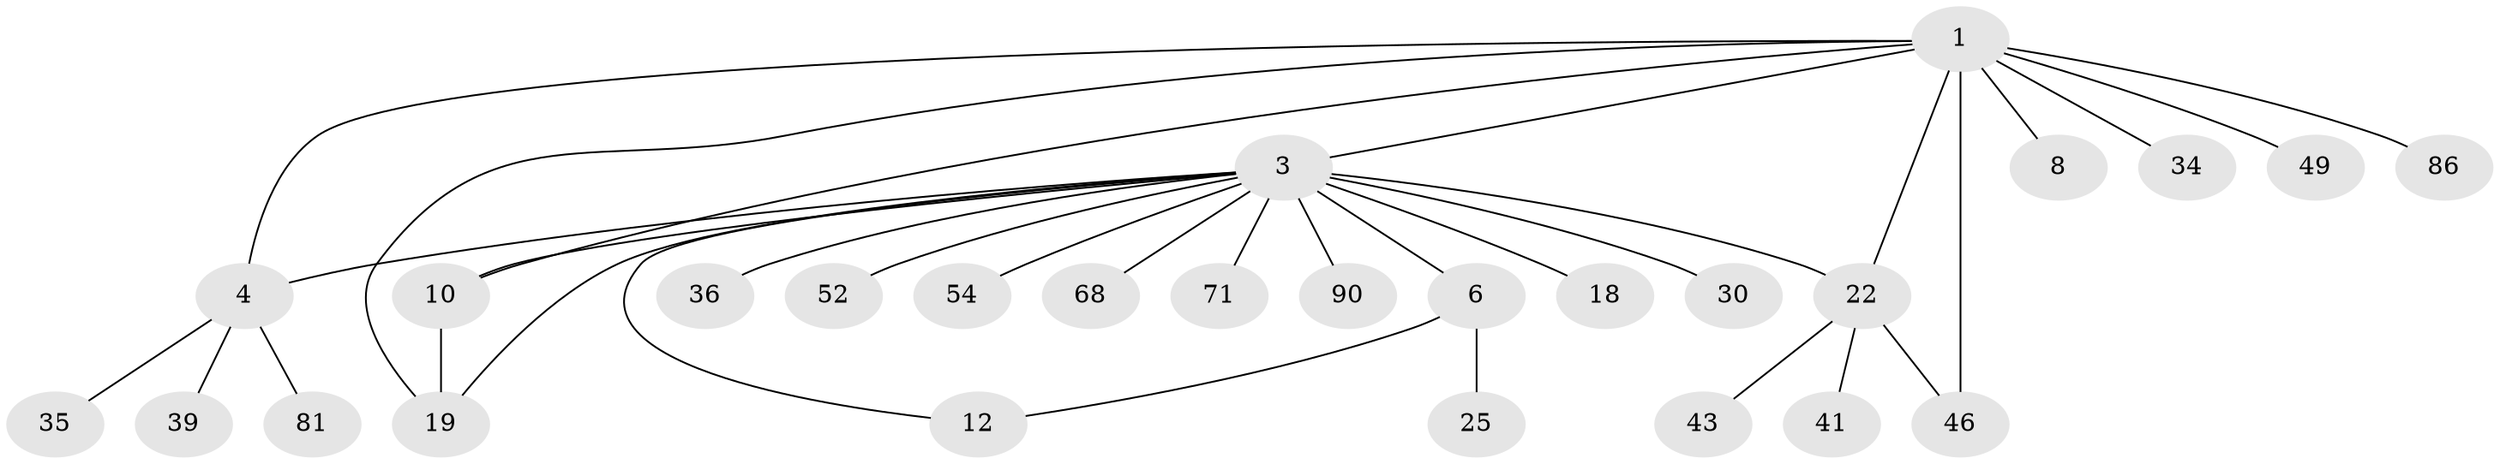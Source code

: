 // original degree distribution, {14: 0.01098901098901099, 11: 0.01098901098901099, 19: 0.01098901098901099, 6: 0.02197802197802198, 5: 0.054945054945054944, 4: 0.07692307692307693, 2: 0.18681318681318682, 1: 0.5494505494505495, 3: 0.07692307692307693}
// Generated by graph-tools (version 1.1) at 2025/18/03/04/25 18:18:12]
// undirected, 27 vertices, 33 edges
graph export_dot {
graph [start="1"]
  node [color=gray90,style=filled];
  1 [super="+13+9+78+67+70+60+29+23+47+14+28+2"];
  3 [super="+40"];
  4 [super="+44+42"];
  6 [super="+69+74"];
  8 [super="+11"];
  10 [super="+45"];
  12 [super="+20+82+31"];
  18;
  19 [super="+21"];
  22 [super="+24+57+26+33"];
  25 [super="+64"];
  30;
  34 [super="+62+87"];
  35;
  36;
  39;
  41;
  43;
  46 [super="+61"];
  49;
  52;
  54;
  68;
  71 [super="+84"];
  81;
  86;
  90;
  1 -- 46 [weight=3];
  1 -- 34;
  1 -- 3;
  1 -- 4;
  1 -- 8;
  1 -- 10;
  1 -- 49;
  1 -- 22 [weight=2];
  1 -- 86;
  1 -- 19;
  3 -- 4;
  3 -- 6;
  3 -- 10;
  3 -- 12;
  3 -- 18;
  3 -- 19;
  3 -- 22 [weight=4];
  3 -- 30;
  3 -- 36;
  3 -- 52;
  3 -- 54;
  3 -- 68;
  3 -- 71;
  3 -- 90;
  4 -- 35;
  4 -- 39;
  4 -- 81;
  6 -- 12;
  6 -- 25;
  10 -- 19 [weight=2];
  22 -- 46;
  22 -- 41;
  22 -- 43;
}
